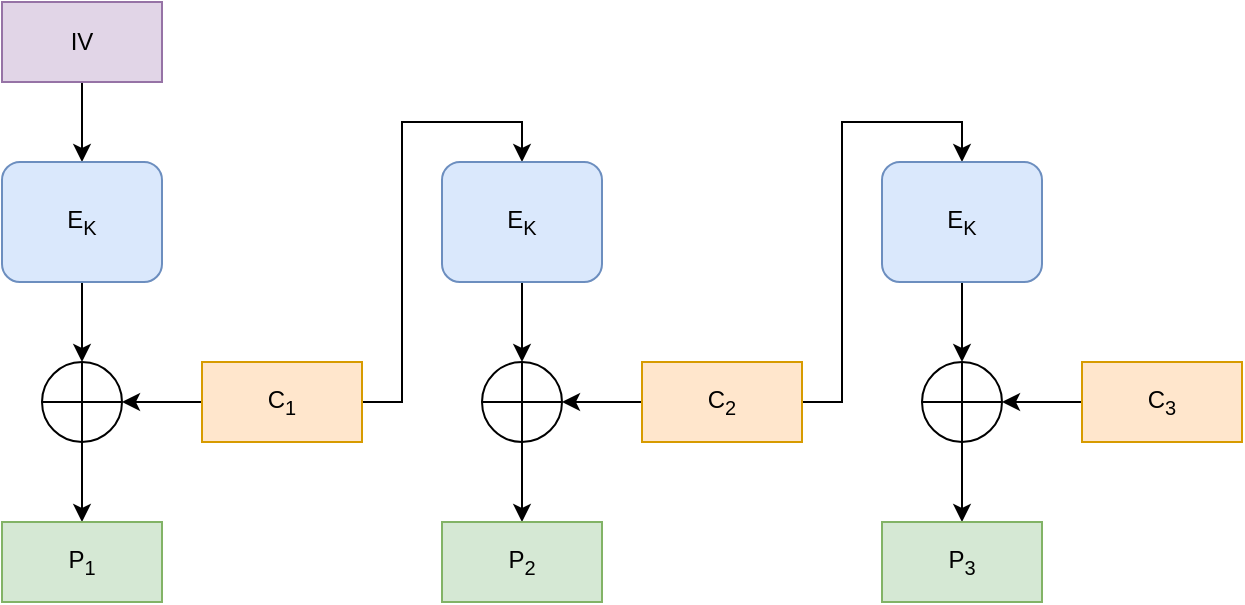 <mxfile version="24.1.0" type="device">
  <diagram name="Page-1" id="6EHnKZmqNg_u1iJcxMBc">
    <mxGraphModel dx="1195" dy="652" grid="1" gridSize="10" guides="1" tooltips="1" connect="1" arrows="1" fold="1" page="1" pageScale="1" pageWidth="1700" pageHeight="2200" math="0" shadow="0">
      <root>
        <mxCell id="0" />
        <mxCell id="1" parent="0" />
        <mxCell id="_Md-i04pkjaL4vQwpXZO-5" style="edgeStyle=orthogonalEdgeStyle;rounded=0;orthogonalLoop=1;jettySize=auto;html=1;exitX=0.5;exitY=1;exitDx=0;exitDy=0;entryX=0.5;entryY=0;entryDx=0;entryDy=0;" parent="1" source="_Md-i04pkjaL4vQwpXZO-1" target="_Md-i04pkjaL4vQwpXZO-2" edge="1">
          <mxGeometry relative="1" as="geometry" />
        </mxCell>
        <mxCell id="_Md-i04pkjaL4vQwpXZO-1" value="IV" style="rounded=0;whiteSpace=wrap;html=1;fillColor=#e1d5e7;strokeColor=#9673a6;" parent="1" vertex="1">
          <mxGeometry x="120" y="120" width="80" height="40" as="geometry" />
        </mxCell>
        <mxCell id="_Md-i04pkjaL4vQwpXZO-6" style="edgeStyle=orthogonalEdgeStyle;rounded=0;orthogonalLoop=1;jettySize=auto;html=1;exitX=0.5;exitY=1;exitDx=0;exitDy=0;entryX=0.5;entryY=0;entryDx=0;entryDy=0;" parent="1" source="_Md-i04pkjaL4vQwpXZO-2" target="_Md-i04pkjaL4vQwpXZO-3" edge="1">
          <mxGeometry relative="1" as="geometry" />
        </mxCell>
        <mxCell id="_Md-i04pkjaL4vQwpXZO-2" value="E&lt;sub&gt;K&lt;/sub&gt;" style="rounded=1;whiteSpace=wrap;html=1;fillColor=#dae8fc;strokeColor=#6c8ebf;" parent="1" vertex="1">
          <mxGeometry x="120" y="200" width="80" height="60" as="geometry" />
        </mxCell>
        <mxCell id="_Md-i04pkjaL4vQwpXZO-9" style="edgeStyle=orthogonalEdgeStyle;rounded=0;orthogonalLoop=1;jettySize=auto;html=1;exitX=0.5;exitY=1;exitDx=0;exitDy=0;entryX=0.5;entryY=0;entryDx=0;entryDy=0;" parent="1" source="_Md-i04pkjaL4vQwpXZO-3" target="_Md-i04pkjaL4vQwpXZO-8" edge="1">
          <mxGeometry relative="1" as="geometry" />
        </mxCell>
        <mxCell id="_Md-i04pkjaL4vQwpXZO-3" value="" style="shape=orEllipse;perimeter=ellipsePerimeter;whiteSpace=wrap;html=1;backgroundOutline=1;fillColor=none;" parent="1" vertex="1">
          <mxGeometry x="140" y="300" width="40" height="40" as="geometry" />
        </mxCell>
        <mxCell id="_Md-i04pkjaL4vQwpXZO-7" style="edgeStyle=orthogonalEdgeStyle;rounded=0;orthogonalLoop=1;jettySize=auto;html=1;exitX=0;exitY=0.5;exitDx=0;exitDy=0;entryX=1;entryY=0.5;entryDx=0;entryDy=0;" parent="1" source="_Md-i04pkjaL4vQwpXZO-4" target="_Md-i04pkjaL4vQwpXZO-3" edge="1">
          <mxGeometry relative="1" as="geometry" />
        </mxCell>
        <mxCell id="_Md-i04pkjaL4vQwpXZO-17" style="edgeStyle=orthogonalEdgeStyle;rounded=0;orthogonalLoop=1;jettySize=auto;html=1;exitX=1;exitY=0.5;exitDx=0;exitDy=0;entryX=0.5;entryY=0;entryDx=0;entryDy=0;" parent="1" source="_Md-i04pkjaL4vQwpXZO-4" target="_Md-i04pkjaL4vQwpXZO-11" edge="1">
          <mxGeometry relative="1" as="geometry" />
        </mxCell>
        <mxCell id="_Md-i04pkjaL4vQwpXZO-4" value="C&lt;sub&gt;1&lt;/sub&gt;" style="rounded=0;whiteSpace=wrap;html=1;fillColor=#ffe6cc;strokeColor=#d79b00;" parent="1" vertex="1">
          <mxGeometry x="220" y="300" width="80" height="40" as="geometry" />
        </mxCell>
        <mxCell id="_Md-i04pkjaL4vQwpXZO-8" value="P&lt;sub&gt;1&lt;/sub&gt;" style="rounded=0;whiteSpace=wrap;html=1;fillColor=#d5e8d4;strokeColor=#82b366;" parent="1" vertex="1">
          <mxGeometry x="120" y="380" width="80" height="40" as="geometry" />
        </mxCell>
        <mxCell id="_Md-i04pkjaL4vQwpXZO-10" style="edgeStyle=orthogonalEdgeStyle;rounded=0;orthogonalLoop=1;jettySize=auto;html=1;exitX=0.5;exitY=1;exitDx=0;exitDy=0;entryX=0.5;entryY=0;entryDx=0;entryDy=0;" parent="1" source="_Md-i04pkjaL4vQwpXZO-11" target="_Md-i04pkjaL4vQwpXZO-13" edge="1">
          <mxGeometry relative="1" as="geometry" />
        </mxCell>
        <mxCell id="_Md-i04pkjaL4vQwpXZO-11" value="E&lt;sub&gt;K&lt;/sub&gt;" style="rounded=1;whiteSpace=wrap;html=1;fillColor=#dae8fc;strokeColor=#6c8ebf;" parent="1" vertex="1">
          <mxGeometry x="340" y="200" width="80" height="60" as="geometry" />
        </mxCell>
        <mxCell id="_Md-i04pkjaL4vQwpXZO-12" style="edgeStyle=orthogonalEdgeStyle;rounded=0;orthogonalLoop=1;jettySize=auto;html=1;exitX=0.5;exitY=1;exitDx=0;exitDy=0;entryX=0.5;entryY=0;entryDx=0;entryDy=0;" parent="1" source="_Md-i04pkjaL4vQwpXZO-13" target="_Md-i04pkjaL4vQwpXZO-16" edge="1">
          <mxGeometry relative="1" as="geometry" />
        </mxCell>
        <mxCell id="_Md-i04pkjaL4vQwpXZO-13" value="" style="shape=orEllipse;perimeter=ellipsePerimeter;whiteSpace=wrap;html=1;backgroundOutline=1;fillColor=none;" parent="1" vertex="1">
          <mxGeometry x="360" y="300" width="40" height="40" as="geometry" />
        </mxCell>
        <mxCell id="_Md-i04pkjaL4vQwpXZO-14" style="edgeStyle=orthogonalEdgeStyle;rounded=0;orthogonalLoop=1;jettySize=auto;html=1;exitX=0;exitY=0.5;exitDx=0;exitDy=0;entryX=1;entryY=0.5;entryDx=0;entryDy=0;" parent="1" source="_Md-i04pkjaL4vQwpXZO-15" target="_Md-i04pkjaL4vQwpXZO-13" edge="1">
          <mxGeometry relative="1" as="geometry" />
        </mxCell>
        <mxCell id="_Md-i04pkjaL4vQwpXZO-25" style="edgeStyle=orthogonalEdgeStyle;rounded=0;orthogonalLoop=1;jettySize=auto;html=1;exitX=1;exitY=0.5;exitDx=0;exitDy=0;entryX=0.5;entryY=0;entryDx=0;entryDy=0;" parent="1" source="_Md-i04pkjaL4vQwpXZO-15" target="_Md-i04pkjaL4vQwpXZO-19" edge="1">
          <mxGeometry relative="1" as="geometry" />
        </mxCell>
        <mxCell id="_Md-i04pkjaL4vQwpXZO-15" value="C&lt;sub&gt;2&lt;/sub&gt;" style="rounded=0;whiteSpace=wrap;html=1;fillColor=#ffe6cc;strokeColor=#d79b00;" parent="1" vertex="1">
          <mxGeometry x="440" y="300" width="80" height="40" as="geometry" />
        </mxCell>
        <mxCell id="_Md-i04pkjaL4vQwpXZO-16" value="P&lt;sub&gt;2&lt;/sub&gt;" style="rounded=0;whiteSpace=wrap;html=1;fillColor=#d5e8d4;strokeColor=#82b366;" parent="1" vertex="1">
          <mxGeometry x="340" y="380" width="80" height="40" as="geometry" />
        </mxCell>
        <mxCell id="_Md-i04pkjaL4vQwpXZO-18" style="edgeStyle=orthogonalEdgeStyle;rounded=0;orthogonalLoop=1;jettySize=auto;html=1;exitX=0.5;exitY=1;exitDx=0;exitDy=0;entryX=0.5;entryY=0;entryDx=0;entryDy=0;" parent="1" source="_Md-i04pkjaL4vQwpXZO-19" target="_Md-i04pkjaL4vQwpXZO-21" edge="1">
          <mxGeometry relative="1" as="geometry" />
        </mxCell>
        <mxCell id="_Md-i04pkjaL4vQwpXZO-19" value="E&lt;sub&gt;K&lt;/sub&gt;" style="rounded=1;whiteSpace=wrap;html=1;fillColor=#dae8fc;strokeColor=#6c8ebf;" parent="1" vertex="1">
          <mxGeometry x="560" y="200" width="80" height="60" as="geometry" />
        </mxCell>
        <mxCell id="_Md-i04pkjaL4vQwpXZO-20" style="edgeStyle=orthogonalEdgeStyle;rounded=0;orthogonalLoop=1;jettySize=auto;html=1;exitX=0.5;exitY=1;exitDx=0;exitDy=0;entryX=0.5;entryY=0;entryDx=0;entryDy=0;" parent="1" source="_Md-i04pkjaL4vQwpXZO-21" target="_Md-i04pkjaL4vQwpXZO-24" edge="1">
          <mxGeometry relative="1" as="geometry" />
        </mxCell>
        <mxCell id="_Md-i04pkjaL4vQwpXZO-21" value="" style="shape=orEllipse;perimeter=ellipsePerimeter;whiteSpace=wrap;html=1;backgroundOutline=1;fillColor=none;" parent="1" vertex="1">
          <mxGeometry x="580" y="300" width="40" height="40" as="geometry" />
        </mxCell>
        <mxCell id="_Md-i04pkjaL4vQwpXZO-22" style="edgeStyle=orthogonalEdgeStyle;rounded=0;orthogonalLoop=1;jettySize=auto;html=1;exitX=0;exitY=0.5;exitDx=0;exitDy=0;entryX=1;entryY=0.5;entryDx=0;entryDy=0;" parent="1" source="_Md-i04pkjaL4vQwpXZO-23" target="_Md-i04pkjaL4vQwpXZO-21" edge="1">
          <mxGeometry relative="1" as="geometry" />
        </mxCell>
        <mxCell id="_Md-i04pkjaL4vQwpXZO-23" value="C&lt;sub&gt;3&lt;/sub&gt;" style="rounded=0;whiteSpace=wrap;html=1;fillColor=#ffe6cc;strokeColor=#d79b00;" parent="1" vertex="1">
          <mxGeometry x="660" y="300" width="80" height="40" as="geometry" />
        </mxCell>
        <mxCell id="_Md-i04pkjaL4vQwpXZO-24" value="P&lt;sub&gt;3&lt;/sub&gt;" style="rounded=0;whiteSpace=wrap;html=1;fillColor=#d5e8d4;strokeColor=#82b366;" parent="1" vertex="1">
          <mxGeometry x="560" y="380" width="80" height="40" as="geometry" />
        </mxCell>
      </root>
    </mxGraphModel>
  </diagram>
</mxfile>
